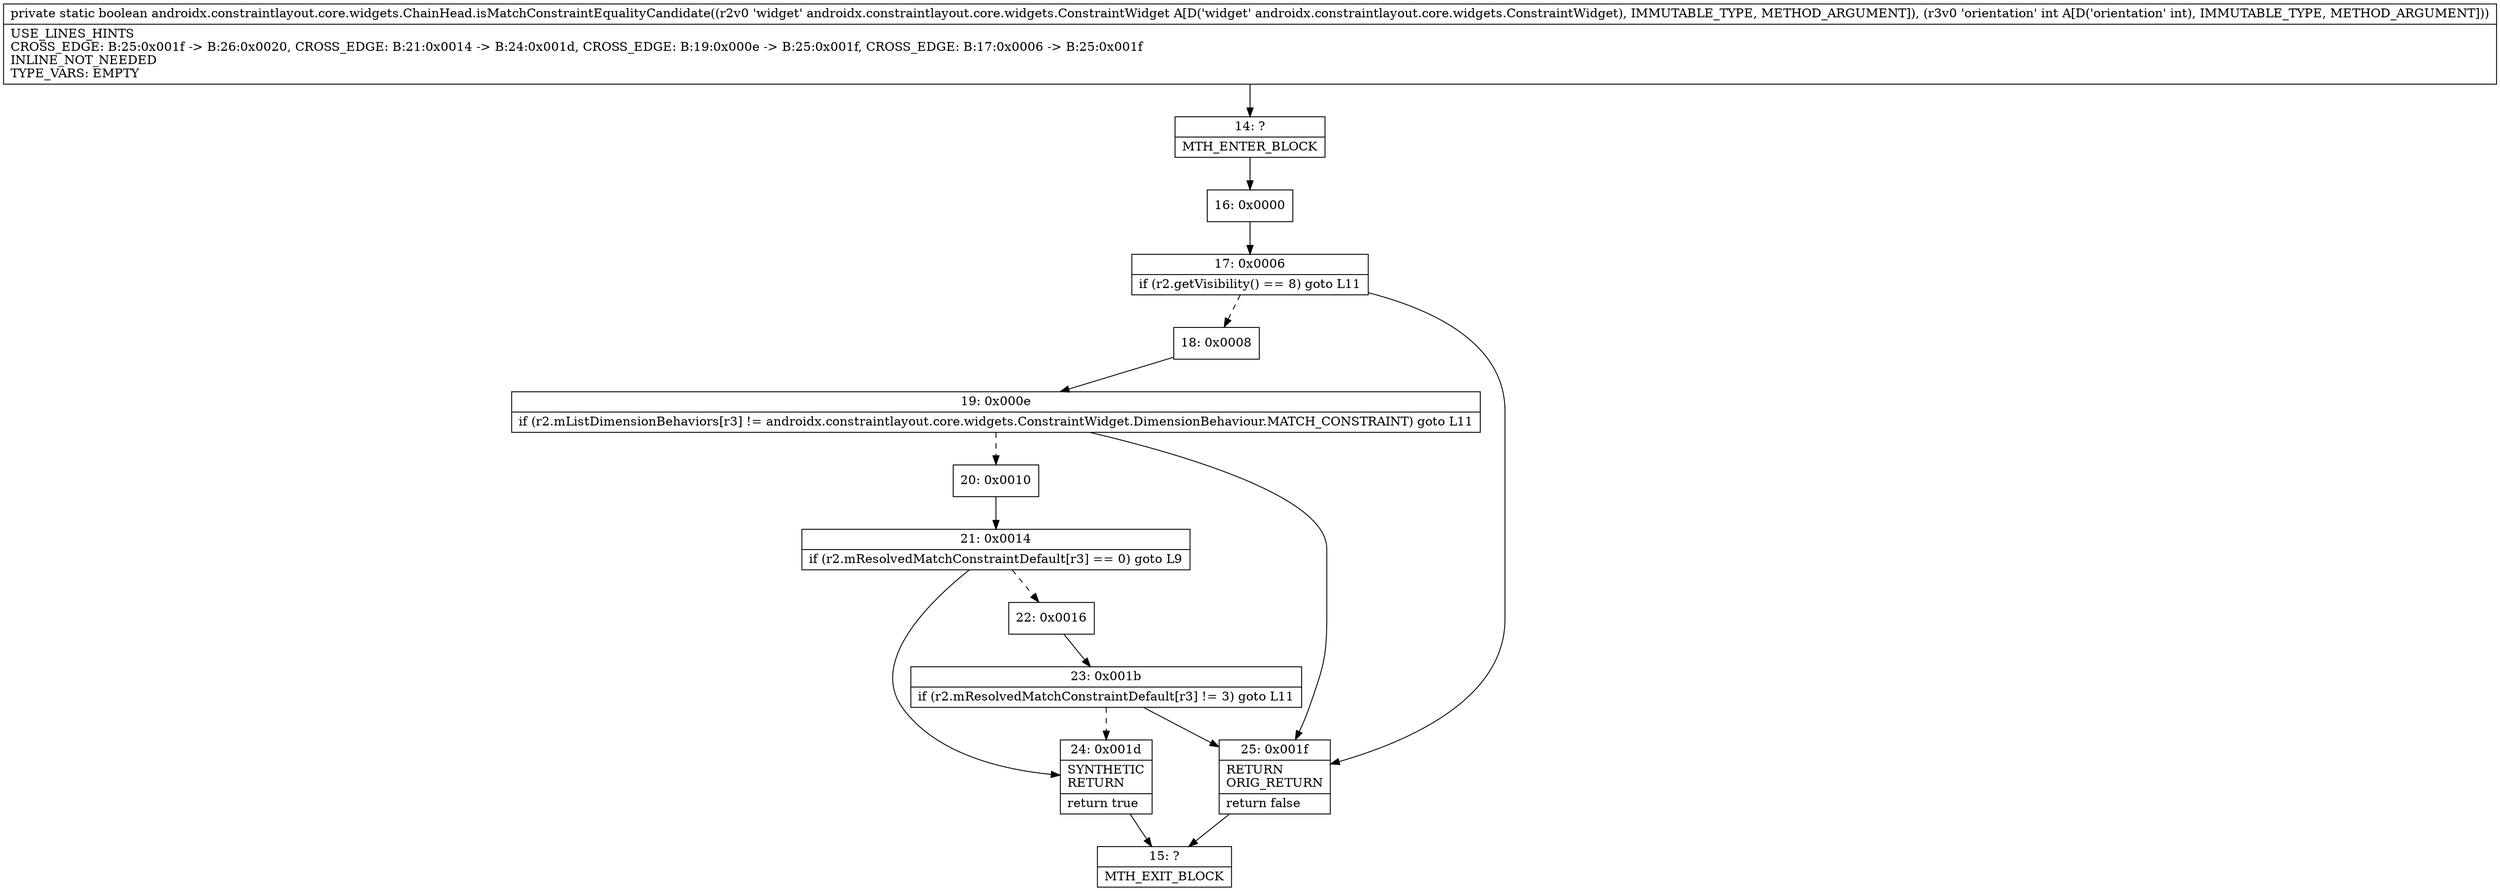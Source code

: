 digraph "CFG forandroidx.constraintlayout.core.widgets.ChainHead.isMatchConstraintEqualityCandidate(Landroidx\/constraintlayout\/core\/widgets\/ConstraintWidget;I)Z" {
Node_14 [shape=record,label="{14\:\ ?|MTH_ENTER_BLOCK\l}"];
Node_16 [shape=record,label="{16\:\ 0x0000}"];
Node_17 [shape=record,label="{17\:\ 0x0006|if (r2.getVisibility() == 8) goto L11\l}"];
Node_18 [shape=record,label="{18\:\ 0x0008}"];
Node_19 [shape=record,label="{19\:\ 0x000e|if (r2.mListDimensionBehaviors[r3] != androidx.constraintlayout.core.widgets.ConstraintWidget.DimensionBehaviour.MATCH_CONSTRAINT) goto L11\l}"];
Node_20 [shape=record,label="{20\:\ 0x0010}"];
Node_21 [shape=record,label="{21\:\ 0x0014|if (r2.mResolvedMatchConstraintDefault[r3] == 0) goto L9\l}"];
Node_22 [shape=record,label="{22\:\ 0x0016}"];
Node_23 [shape=record,label="{23\:\ 0x001b|if (r2.mResolvedMatchConstraintDefault[r3] != 3) goto L11\l}"];
Node_24 [shape=record,label="{24\:\ 0x001d|SYNTHETIC\lRETURN\l|return true\l}"];
Node_15 [shape=record,label="{15\:\ ?|MTH_EXIT_BLOCK\l}"];
Node_25 [shape=record,label="{25\:\ 0x001f|RETURN\lORIG_RETURN\l|return false\l}"];
MethodNode[shape=record,label="{private static boolean androidx.constraintlayout.core.widgets.ChainHead.isMatchConstraintEqualityCandidate((r2v0 'widget' androidx.constraintlayout.core.widgets.ConstraintWidget A[D('widget' androidx.constraintlayout.core.widgets.ConstraintWidget), IMMUTABLE_TYPE, METHOD_ARGUMENT]), (r3v0 'orientation' int A[D('orientation' int), IMMUTABLE_TYPE, METHOD_ARGUMENT]))  | USE_LINES_HINTS\lCROSS_EDGE: B:25:0x001f \-\> B:26:0x0020, CROSS_EDGE: B:21:0x0014 \-\> B:24:0x001d, CROSS_EDGE: B:19:0x000e \-\> B:25:0x001f, CROSS_EDGE: B:17:0x0006 \-\> B:25:0x001f\lINLINE_NOT_NEEDED\lTYPE_VARS: EMPTY\l}"];
MethodNode -> Node_14;Node_14 -> Node_16;
Node_16 -> Node_17;
Node_17 -> Node_18[style=dashed];
Node_17 -> Node_25;
Node_18 -> Node_19;
Node_19 -> Node_20[style=dashed];
Node_19 -> Node_25;
Node_20 -> Node_21;
Node_21 -> Node_22[style=dashed];
Node_21 -> Node_24;
Node_22 -> Node_23;
Node_23 -> Node_24[style=dashed];
Node_23 -> Node_25;
Node_24 -> Node_15;
Node_25 -> Node_15;
}

